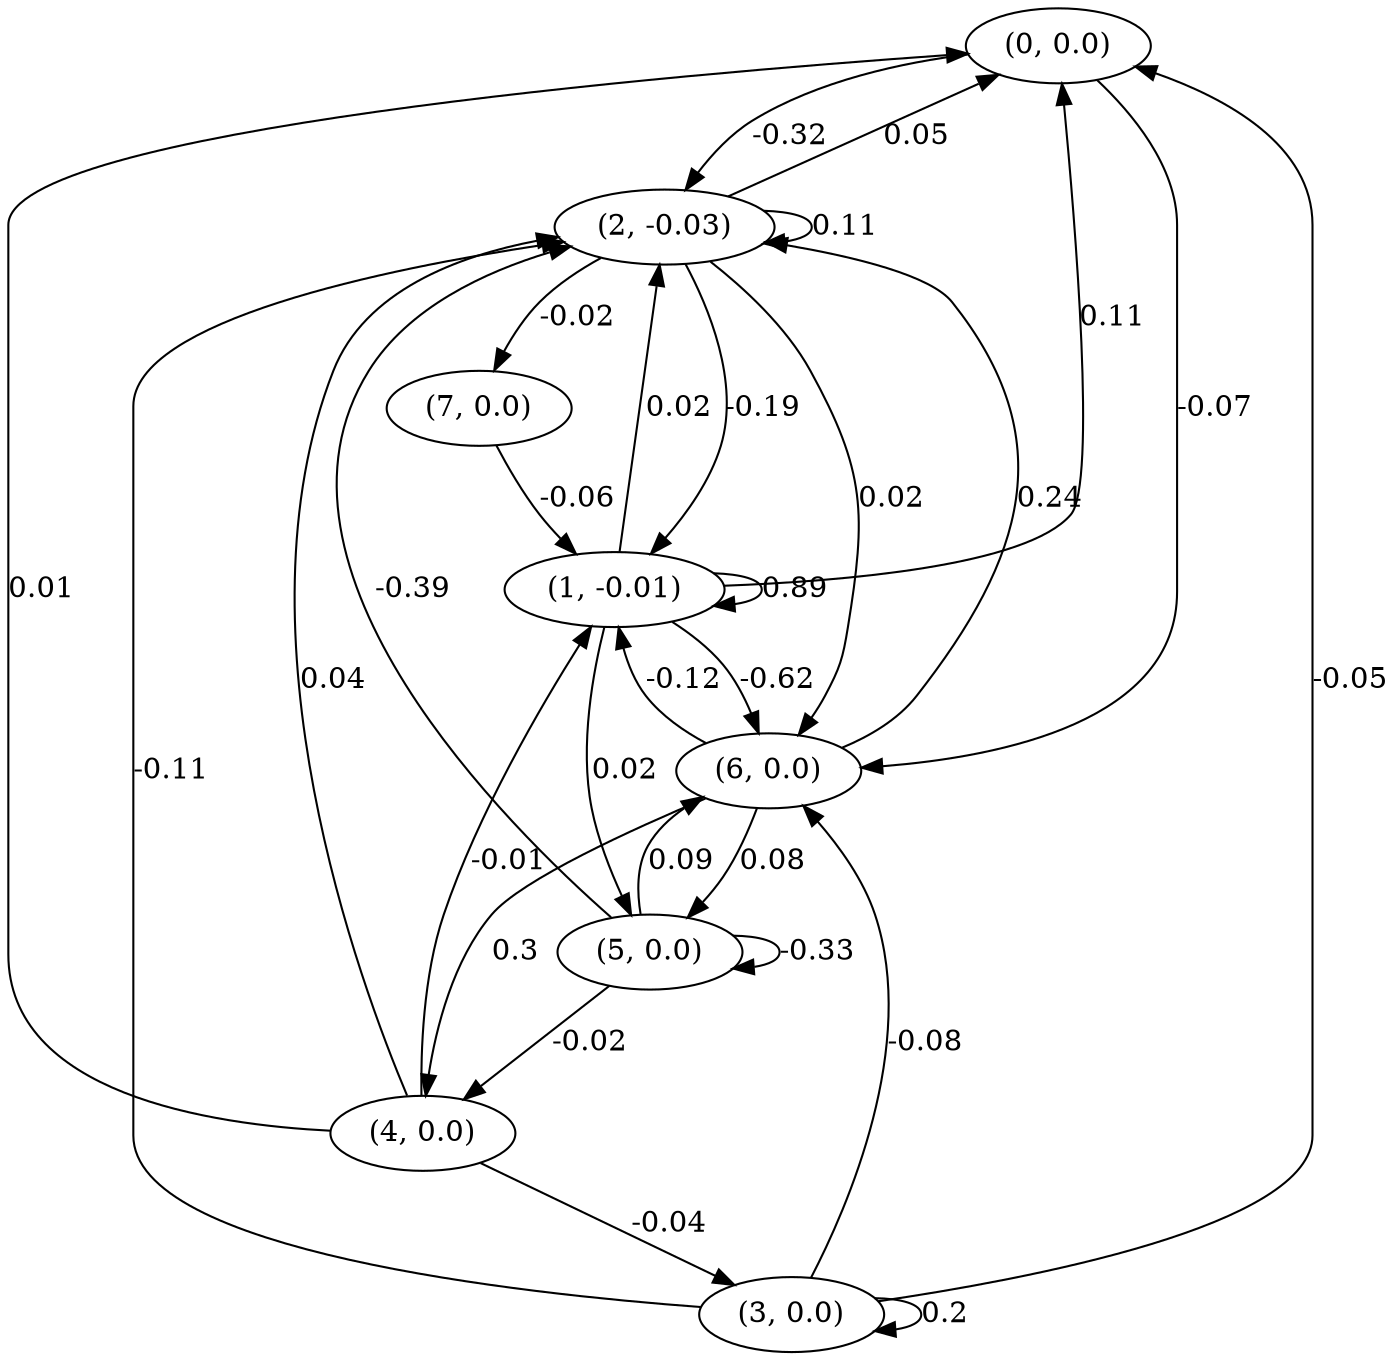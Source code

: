 digraph {
    0 [ label = "(0, 0.0)" ]
    1 [ label = "(1, -0.01)" ]
    2 [ label = "(2, -0.03)" ]
    3 [ label = "(3, 0.0)" ]
    4 [ label = "(4, 0.0)" ]
    5 [ label = "(5, 0.0)" ]
    6 [ label = "(6, 0.0)" ]
    7 [ label = "(7, 0.0)" ]
    1 -> 1 [ label = "0.89" ]
    2 -> 2 [ label = "0.11" ]
    3 -> 3 [ label = "0.2" ]
    5 -> 5 [ label = "-0.33" ]
    1 -> 0 [ label = "0.11" ]
    2 -> 0 [ label = "0.05" ]
    3 -> 0 [ label = "-0.05" ]
    4 -> 0 [ label = "0.01" ]
    2 -> 1 [ label = "-0.19" ]
    4 -> 1 [ label = "-0.01" ]
    6 -> 1 [ label = "-0.12" ]
    7 -> 1 [ label = "-0.06" ]
    0 -> 2 [ label = "-0.32" ]
    1 -> 2 [ label = "0.02" ]
    3 -> 2 [ label = "-0.11" ]
    4 -> 2 [ label = "0.04" ]
    5 -> 2 [ label = "-0.39" ]
    6 -> 2 [ label = "0.24" ]
    4 -> 3 [ label = "-0.04" ]
    5 -> 4 [ label = "-0.02" ]
    6 -> 4 [ label = "0.3" ]
    1 -> 5 [ label = "0.02" ]
    6 -> 5 [ label = "0.08" ]
    0 -> 6 [ label = "-0.07" ]
    1 -> 6 [ label = "-0.62" ]
    2 -> 6 [ label = "0.02" ]
    3 -> 6 [ label = "-0.08" ]
    5 -> 6 [ label = "0.09" ]
    2 -> 7 [ label = "-0.02" ]
}

